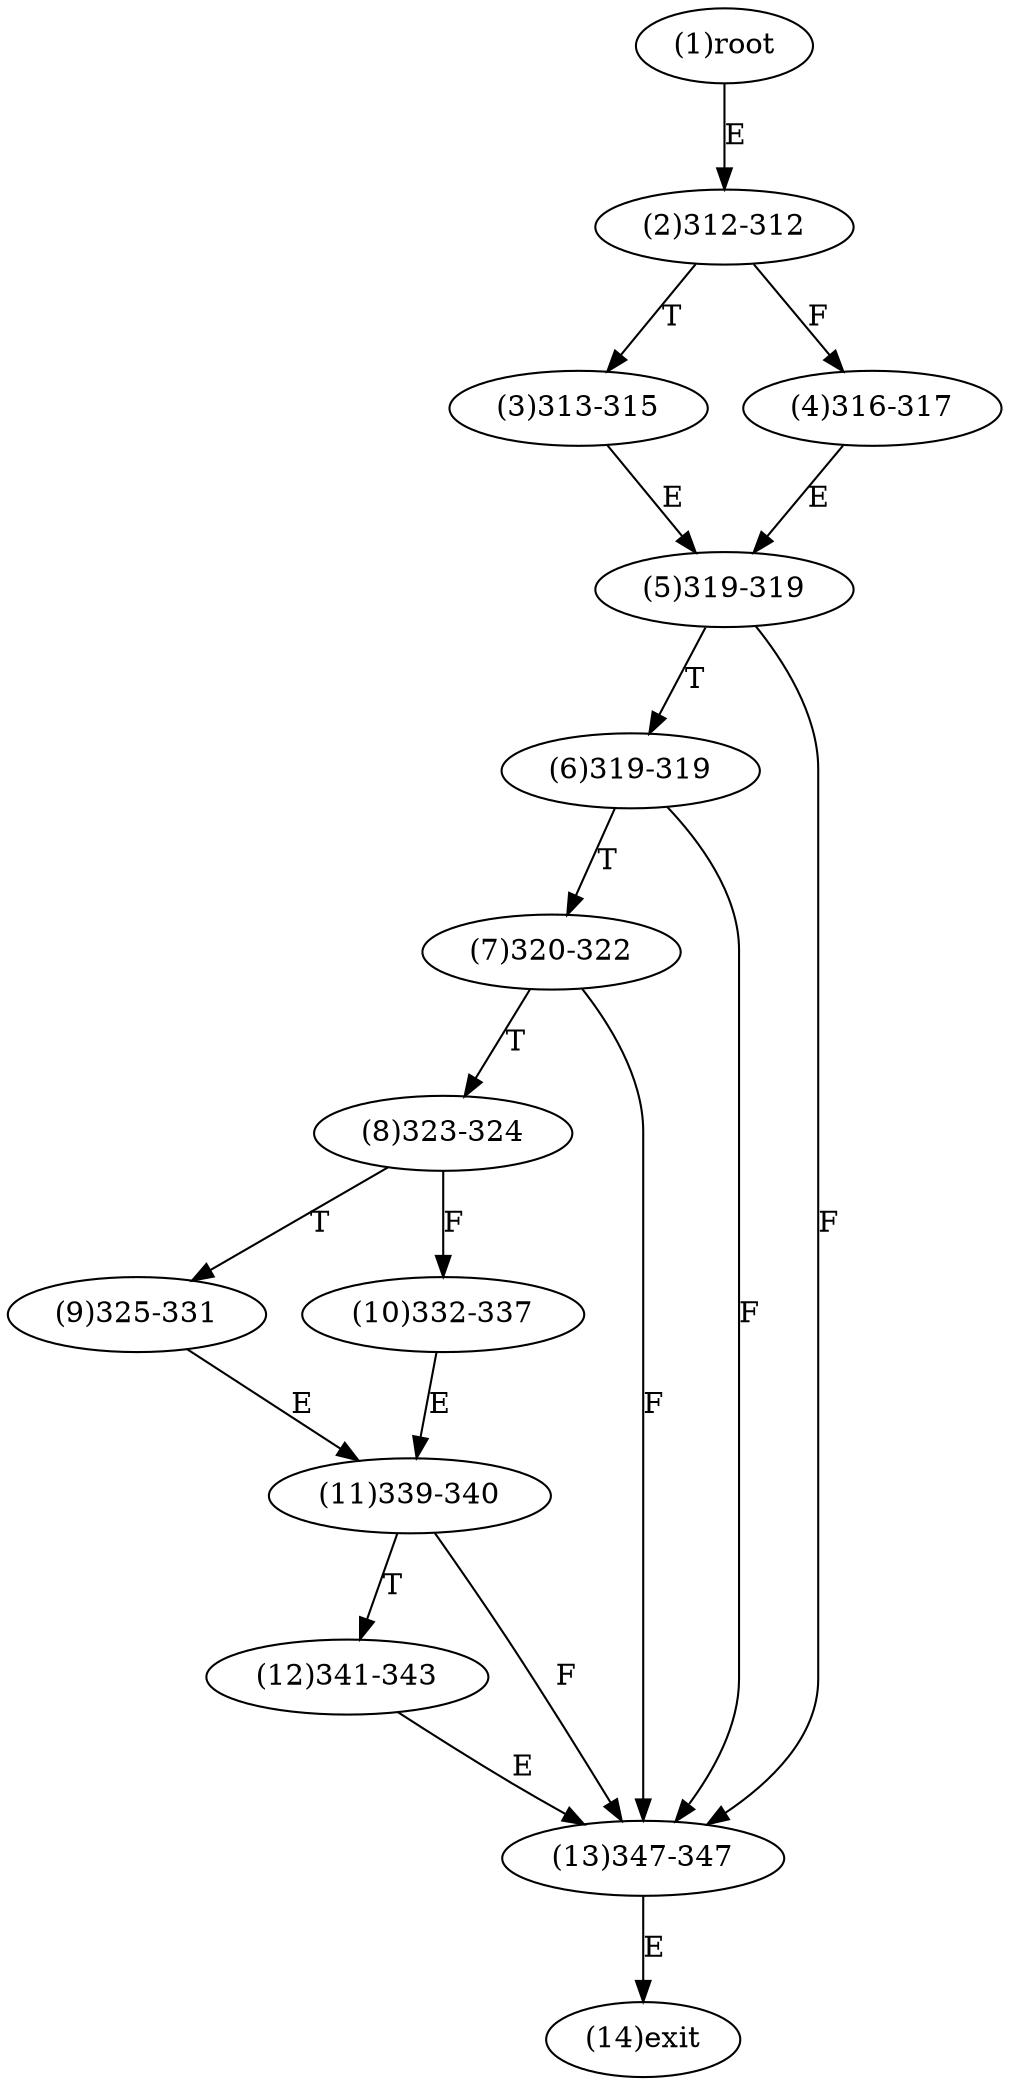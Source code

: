 digraph "" { 
1[ label="(1)root"];
2[ label="(2)312-312"];
3[ label="(3)313-315"];
4[ label="(4)316-317"];
5[ label="(5)319-319"];
6[ label="(6)319-319"];
7[ label="(7)320-322"];
8[ label="(8)323-324"];
9[ label="(9)325-331"];
10[ label="(10)332-337"];
11[ label="(11)339-340"];
12[ label="(12)341-343"];
13[ label="(13)347-347"];
14[ label="(14)exit"];
1->2[ label="E"];
2->4[ label="F"];
2->3[ label="T"];
3->5[ label="E"];
4->5[ label="E"];
5->13[ label="F"];
5->6[ label="T"];
6->13[ label="F"];
6->7[ label="T"];
7->13[ label="F"];
7->8[ label="T"];
8->10[ label="F"];
8->9[ label="T"];
9->11[ label="E"];
10->11[ label="E"];
11->13[ label="F"];
11->12[ label="T"];
12->13[ label="E"];
13->14[ label="E"];
}